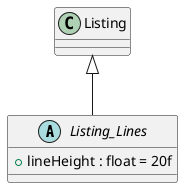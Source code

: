 @startuml
abstract class Listing_Lines {
    + lineHeight : float = 20f
}
Listing <|-- Listing_Lines
@enduml
